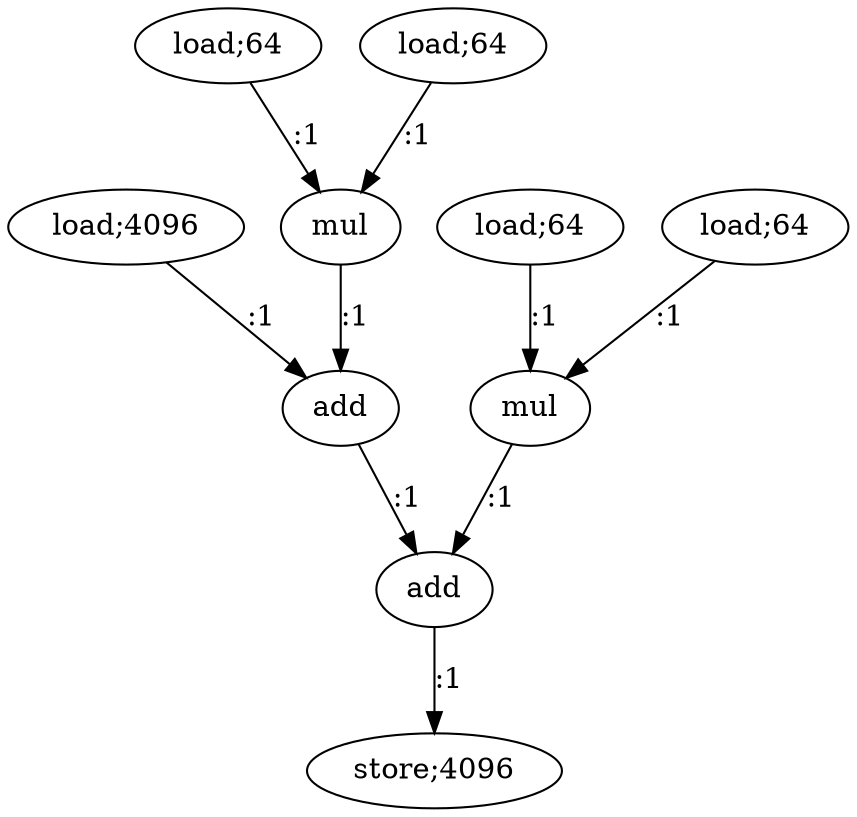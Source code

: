 digraph  {
   0 [label="load;4096"];
   1 [label="load;64"];
   2 [label="load;64"];
   3 [label="mul"];
   4 [label="add"];
   5 [label="load;64"];
   6 [label="load;64"];
   7 [label="mul"];
   8 [label="add"];
   9 [label="store;4096"];

   0->4 [label=":1"]
   1->3 [label=":1"]
   2->3 [label=":1"]
   3->4 [label=":1"]
   4->8 [label=":1"]
   5->7 [label=":1"]
   6->7 [label=":1"]
   7->8 [label=":1"]
   8->9 [label=":1"]
}
